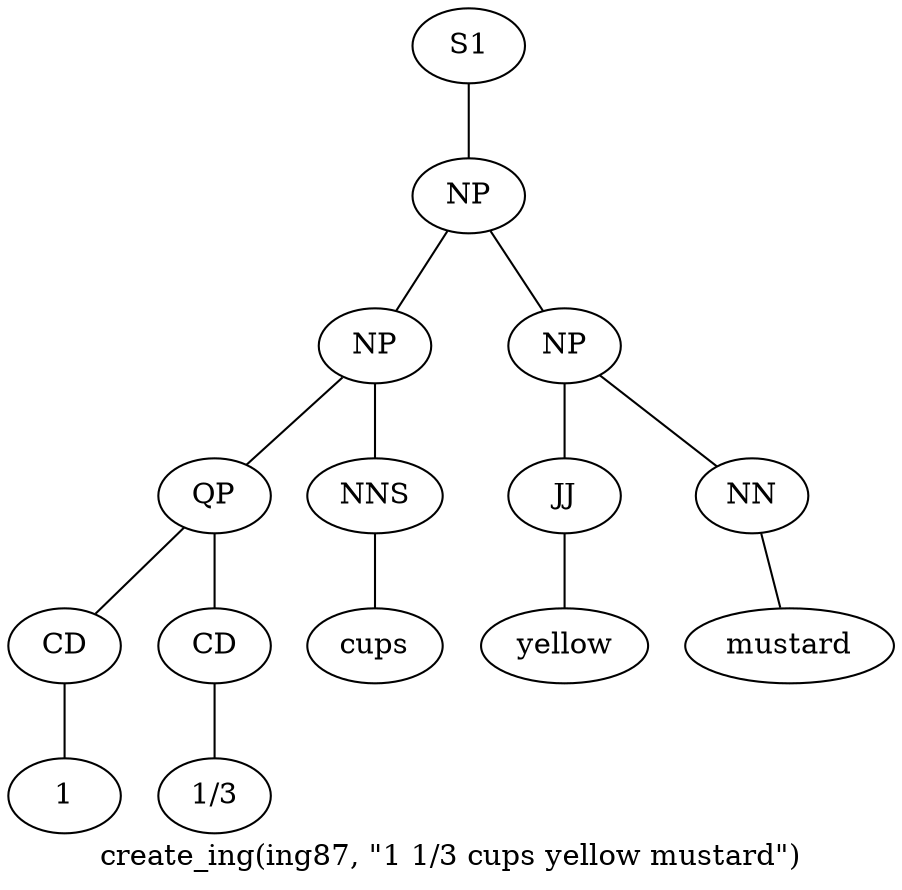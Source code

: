 graph SyntaxGraph {
	label = "create_ing(ing87, \"1 1/3 cups yellow mustard\")";
	Node0 [label="S1"];
	Node1 [label="NP"];
	Node2 [label="NP"];
	Node3 [label="QP"];
	Node4 [label="CD"];
	Node5 [label="1"];
	Node6 [label="CD"];
	Node7 [label="1/3"];
	Node8 [label="NNS"];
	Node9 [label="cups"];
	Node10 [label="NP"];
	Node11 [label="JJ"];
	Node12 [label="yellow"];
	Node13 [label="NN"];
	Node14 [label="mustard"];

	Node0 -- Node1;
	Node1 -- Node2;
	Node1 -- Node10;
	Node2 -- Node3;
	Node2 -- Node8;
	Node3 -- Node4;
	Node3 -- Node6;
	Node4 -- Node5;
	Node6 -- Node7;
	Node8 -- Node9;
	Node10 -- Node11;
	Node10 -- Node13;
	Node11 -- Node12;
	Node13 -- Node14;
}